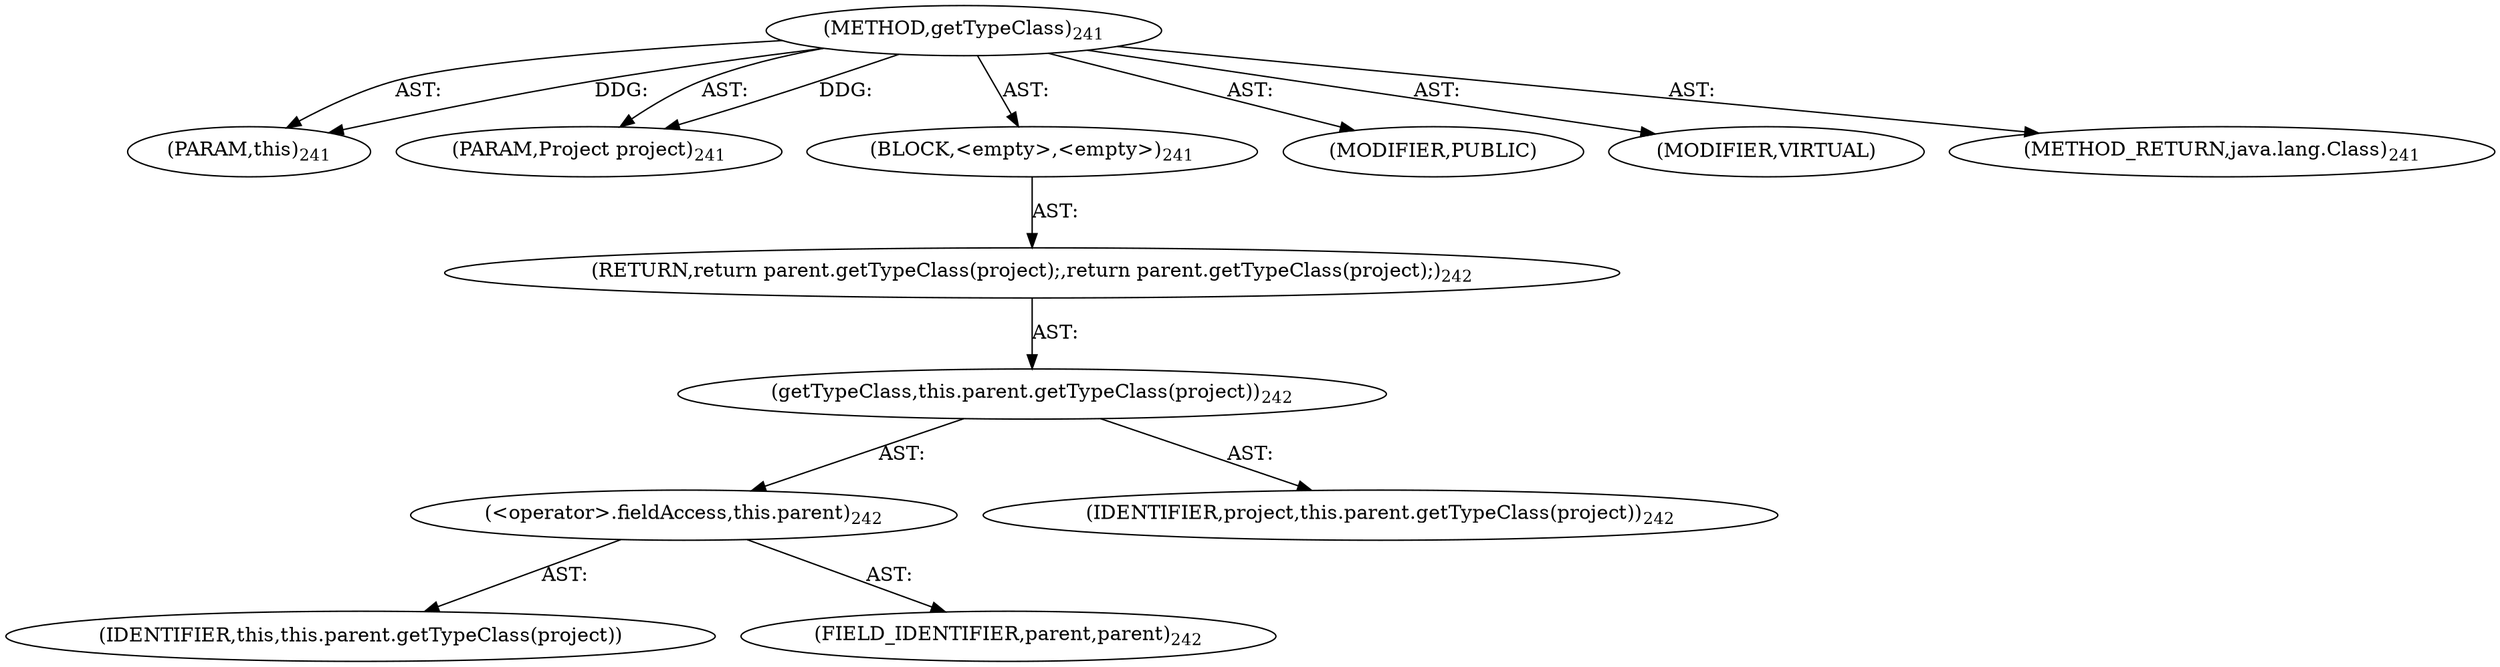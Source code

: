 digraph "getTypeClass" {  
"111669149708" [label = <(METHOD,getTypeClass)<SUB>241</SUB>> ]
"115964117017" [label = <(PARAM,this)<SUB>241</SUB>> ]
"115964117018" [label = <(PARAM,Project project)<SUB>241</SUB>> ]
"25769803804" [label = <(BLOCK,&lt;empty&gt;,&lt;empty&gt;)<SUB>241</SUB>> ]
"146028888067" [label = <(RETURN,return parent.getTypeClass(project);,return parent.getTypeClass(project);)<SUB>242</SUB>> ]
"30064771167" [label = <(getTypeClass,this.parent.getTypeClass(project))<SUB>242</SUB>> ]
"30064771168" [label = <(&lt;operator&gt;.fieldAccess,this.parent)<SUB>242</SUB>> ]
"68719476816" [label = <(IDENTIFIER,this,this.parent.getTypeClass(project))> ]
"55834574866" [label = <(FIELD_IDENTIFIER,parent,parent)<SUB>242</SUB>> ]
"68719476817" [label = <(IDENTIFIER,project,this.parent.getTypeClass(project))<SUB>242</SUB>> ]
"133143986204" [label = <(MODIFIER,PUBLIC)> ]
"133143986205" [label = <(MODIFIER,VIRTUAL)> ]
"128849018892" [label = <(METHOD_RETURN,java.lang.Class)<SUB>241</SUB>> ]
  "111669149708" -> "115964117017"  [ label = "AST: "] 
  "111669149708" -> "115964117018"  [ label = "AST: "] 
  "111669149708" -> "25769803804"  [ label = "AST: "] 
  "111669149708" -> "133143986204"  [ label = "AST: "] 
  "111669149708" -> "133143986205"  [ label = "AST: "] 
  "111669149708" -> "128849018892"  [ label = "AST: "] 
  "25769803804" -> "146028888067"  [ label = "AST: "] 
  "146028888067" -> "30064771167"  [ label = "AST: "] 
  "30064771167" -> "30064771168"  [ label = "AST: "] 
  "30064771167" -> "68719476817"  [ label = "AST: "] 
  "30064771168" -> "68719476816"  [ label = "AST: "] 
  "30064771168" -> "55834574866"  [ label = "AST: "] 
  "111669149708" -> "115964117017"  [ label = "DDG: "] 
  "111669149708" -> "115964117018"  [ label = "DDG: "] 
}

